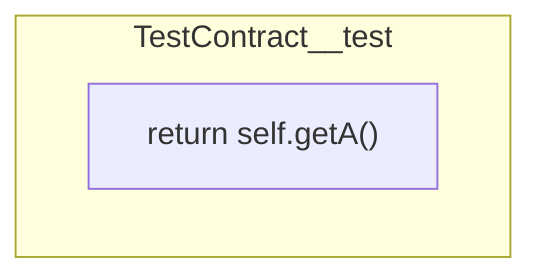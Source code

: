 graph TD
subgraph TestContract__test
    TestContract__test_141["return self.getA()"]:::exitNode
end